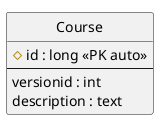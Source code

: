 @startuml
!pragma layout smetana

' hide the spot
hide circle
' avoid problems with angled crows feet
skinparam linetype ortho

entity Course {
    #id : long <<PK auto>>
    --
    versionid : int
    description : text
}

@enduml